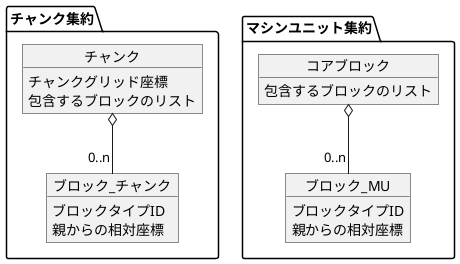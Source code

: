 @startuml DomainModel

package チャンク集約 {
    object チャンク {
        チャンクグリッド座標
        包含するブロックのリスト
    }

    object ブロック_チャンク {
        ブロックタイプID
        親からの相対座標
    }

    チャンク o-- "0..n" ブロック_チャンク
}

package マシンユニット集約 {
    object コアブロック {
        包含するブロックのリスト
    }

    object ブロック_MU {
        ブロックタイプID
        親からの相対座標
    }

    コアブロック o-- "0..n" ブロック_MU
}


@enduml